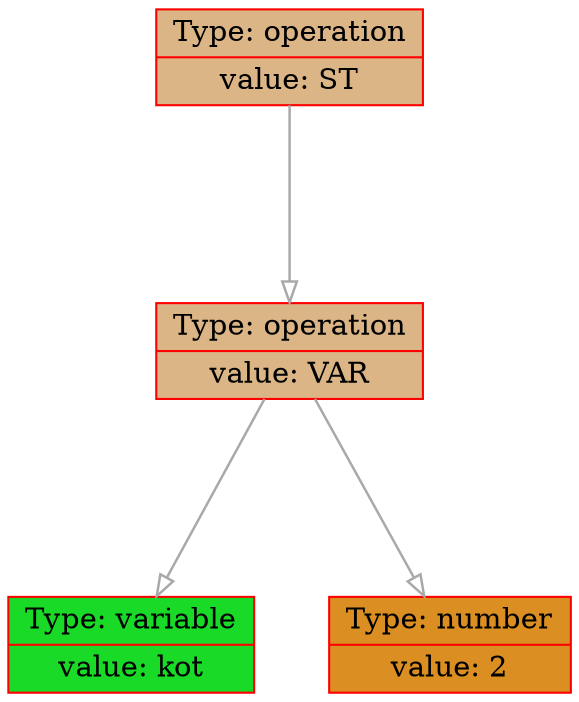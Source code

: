 
    digraph g {
        dpi      = 200;
        fontname = "Comic Sans MS";
        fontsize = 20;
        rankdir   =  TB;
        edge [color = darkgrey, arrowhead = onormal, arrowsize = 1, penwidth = 1.2]
        graph[fillcolor = lightgreen, ranksep = 1.3, nodesep = 0.5,
        style = "rounded, filled",color = green, penwidth = 2]

    Node0000025a119b1840[shape=record, width=0.2, style="filled", color="red", fillcolor="#DBB585",label=" {Type: operation | value: ST}"] 
 
Node0000025a119b1810[shape=record, width=0.2, style="filled", color="red", fillcolor="#DBB585",label=" {Type: operation | value: VAR}"] 
 
Node0000025a119b17b0[shape=record, width=0.2, style="filled", color="red", fillcolor="#19DB27",label=" {Type: variable | value: kot}"] 
 
Node0000025a119b17e0[shape=record, width=0.2, style="filled", color="red", fillcolor="#DB8E21",label=" {Type: number | value: 2}"] 
 
Node0000025a119b1840->Node0000025a119b1810
Node0000025a119b1810->Node0000025a119b17b0
Node0000025a119b1810->Node0000025a119b17e0
}
